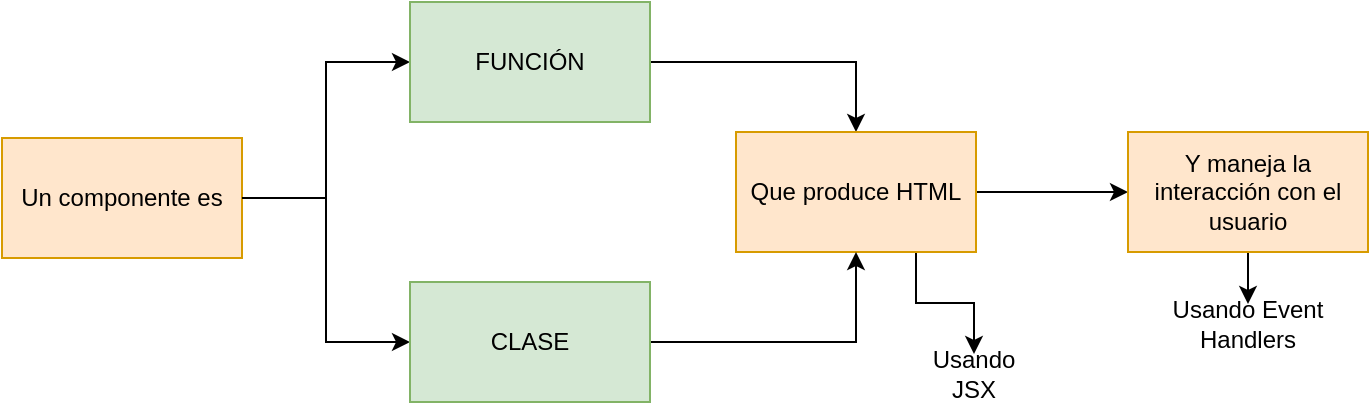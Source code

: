 <mxfile version="12.6.5" type="device"><diagram id="1fsC7vsf6tZDeC0CeEGx" name="Page-1"><mxGraphModel dx="958" dy="690" grid="0" gridSize="10" guides="1" tooltips="1" connect="1" arrows="1" fold="1" page="1" pageScale="1" pageWidth="827" pageHeight="1169" math="0" shadow="0"><root><mxCell id="0"/><mxCell id="1" parent="0"/><mxCell id="DUKlf5L7zPKCEoHwJu17-3" value="" style="edgeStyle=orthogonalEdgeStyle;rounded=0;orthogonalLoop=1;jettySize=auto;html=1;entryX=0;entryY=0.5;entryDx=0;entryDy=0;" edge="1" parent="1" source="DUKlf5L7zPKCEoHwJu17-1" target="DUKlf5L7zPKCEoHwJu17-2"><mxGeometry relative="1" as="geometry"/></mxCell><mxCell id="DUKlf5L7zPKCEoHwJu17-1" value="Un componente es" style="rounded=0;whiteSpace=wrap;html=1;fillColor=#ffe6cc;strokeColor=#d79b00;" vertex="1" parent="1"><mxGeometry x="63" y="427" width="120" height="60" as="geometry"/></mxCell><mxCell id="DUKlf5L7zPKCEoHwJu17-5" value="" style="edgeStyle=orthogonalEdgeStyle;rounded=0;orthogonalLoop=1;jettySize=auto;html=1;exitX=1;exitY=0.5;exitDx=0;exitDy=0;entryX=0;entryY=0.5;entryDx=0;entryDy=0;" edge="1" parent="1" source="DUKlf5L7zPKCEoHwJu17-1" target="DUKlf5L7zPKCEoHwJu17-4"><mxGeometry relative="1" as="geometry"/></mxCell><mxCell id="DUKlf5L7zPKCEoHwJu17-7" value="" style="edgeStyle=orthogonalEdgeStyle;rounded=0;orthogonalLoop=1;jettySize=auto;html=1;" edge="1" parent="1" source="DUKlf5L7zPKCEoHwJu17-2" target="DUKlf5L7zPKCEoHwJu17-6"><mxGeometry relative="1" as="geometry"/></mxCell><mxCell id="DUKlf5L7zPKCEoHwJu17-2" value="FUNCIÓN" style="rounded=0;whiteSpace=wrap;html=1;fillColor=#d5e8d4;strokeColor=#82b366;" vertex="1" parent="1"><mxGeometry x="267" y="359" width="120" height="60" as="geometry"/></mxCell><mxCell id="DUKlf5L7zPKCEoHwJu17-10" value="" style="edgeStyle=orthogonalEdgeStyle;rounded=0;orthogonalLoop=1;jettySize=auto;html=1;" edge="1" parent="1" source="DUKlf5L7zPKCEoHwJu17-6" target="DUKlf5L7zPKCEoHwJu17-9"><mxGeometry relative="1" as="geometry"/></mxCell><mxCell id="DUKlf5L7zPKCEoHwJu17-15" style="edgeStyle=orthogonalEdgeStyle;rounded=0;orthogonalLoop=1;jettySize=auto;html=1;exitX=0.75;exitY=1;exitDx=0;exitDy=0;" edge="1" parent="1" source="DUKlf5L7zPKCEoHwJu17-6" target="DUKlf5L7zPKCEoHwJu17-11"><mxGeometry relative="1" as="geometry"/></mxCell><mxCell id="DUKlf5L7zPKCEoHwJu17-6" value="Que produce HTML" style="rounded=0;whiteSpace=wrap;html=1;fillColor=#ffe6cc;strokeColor=#d79b00;" vertex="1" parent="1"><mxGeometry x="430" y="424" width="120" height="60" as="geometry"/></mxCell><mxCell id="DUKlf5L7zPKCEoHwJu17-17" style="edgeStyle=orthogonalEdgeStyle;rounded=0;orthogonalLoop=1;jettySize=auto;html=1;" edge="1" parent="1" source="DUKlf5L7zPKCEoHwJu17-9" target="DUKlf5L7zPKCEoHwJu17-16"><mxGeometry relative="1" as="geometry"/></mxCell><mxCell id="DUKlf5L7zPKCEoHwJu17-9" value="Y maneja la interacción con el usuario" style="rounded=0;whiteSpace=wrap;html=1;fillColor=#ffe6cc;strokeColor=#d79b00;" vertex="1" parent="1"><mxGeometry x="626" y="424" width="120" height="60" as="geometry"/></mxCell><mxCell id="DUKlf5L7zPKCEoHwJu17-8" style="edgeStyle=orthogonalEdgeStyle;rounded=0;orthogonalLoop=1;jettySize=auto;html=1;entryX=0.5;entryY=1;entryDx=0;entryDy=0;" edge="1" parent="1" source="DUKlf5L7zPKCEoHwJu17-4" target="DUKlf5L7zPKCEoHwJu17-6"><mxGeometry relative="1" as="geometry"/></mxCell><mxCell id="DUKlf5L7zPKCEoHwJu17-4" value="CLASE" style="rounded=0;whiteSpace=wrap;html=1;fillColor=#d5e8d4;strokeColor=#82b366;" vertex="1" parent="1"><mxGeometry x="267" y="499" width="120" height="60" as="geometry"/></mxCell><mxCell id="DUKlf5L7zPKCEoHwJu17-11" value="Usando JSX" style="text;html=1;strokeColor=none;fillColor=none;align=center;verticalAlign=middle;whiteSpace=wrap;rounded=0;" vertex="1" parent="1"><mxGeometry x="529" y="535" width="40" height="20" as="geometry"/></mxCell><mxCell id="DUKlf5L7zPKCEoHwJu17-16" value="Usando Event Handlers" style="text;html=1;strokeColor=none;fillColor=none;align=center;verticalAlign=middle;whiteSpace=wrap;rounded=0;" vertex="1" parent="1"><mxGeometry x="642" y="510" width="88" height="20" as="geometry"/></mxCell></root></mxGraphModel></diagram></mxfile>